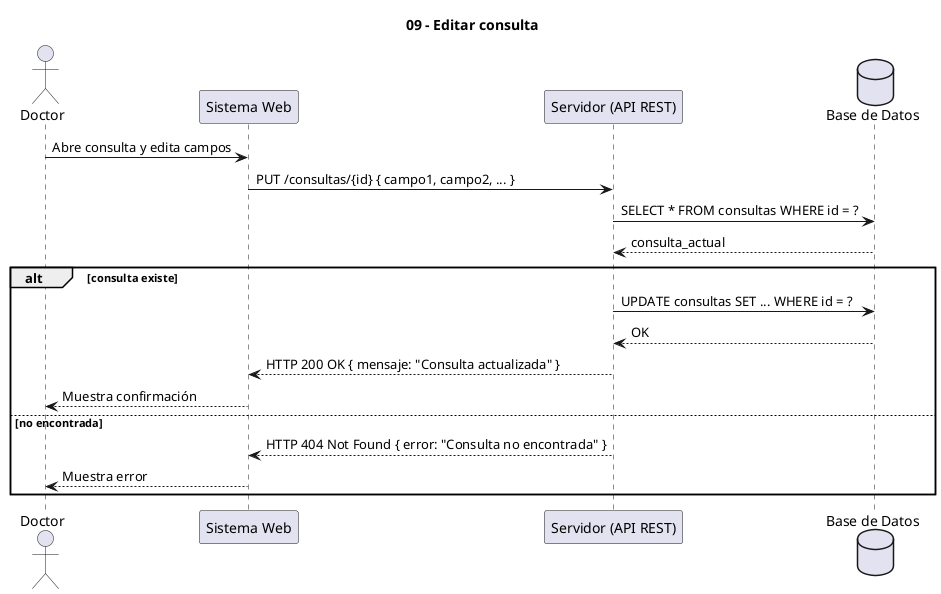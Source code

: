 @startuml
' Diagrama 09 - Editar consulta
title 09 - Editar consulta
actor Doctor
participant "Sistema Web" as Web
participant "Servidor (API REST)" as Server
database "Base de Datos" as DB

Doctor -> Web : Abre consulta y edita campos
Web -> Server : PUT /consultas/{id} { campo1, campo2, ... }
Server -> DB : SELECT * FROM consultas WHERE id = ?
DB --> Server : consulta_actual
alt consulta existe
  Server -> DB : UPDATE consultas SET ... WHERE id = ?
  DB --> Server : OK
  Server --> Web : HTTP 200 OK { mensaje: "Consulta actualizada" }
  Web --> Doctor : Muestra confirmación
else no encontrada
  Server --> Web : HTTP 404 Not Found { error: "Consulta no encontrada" }
  Web --> Doctor : Muestra error
end
@enduml
